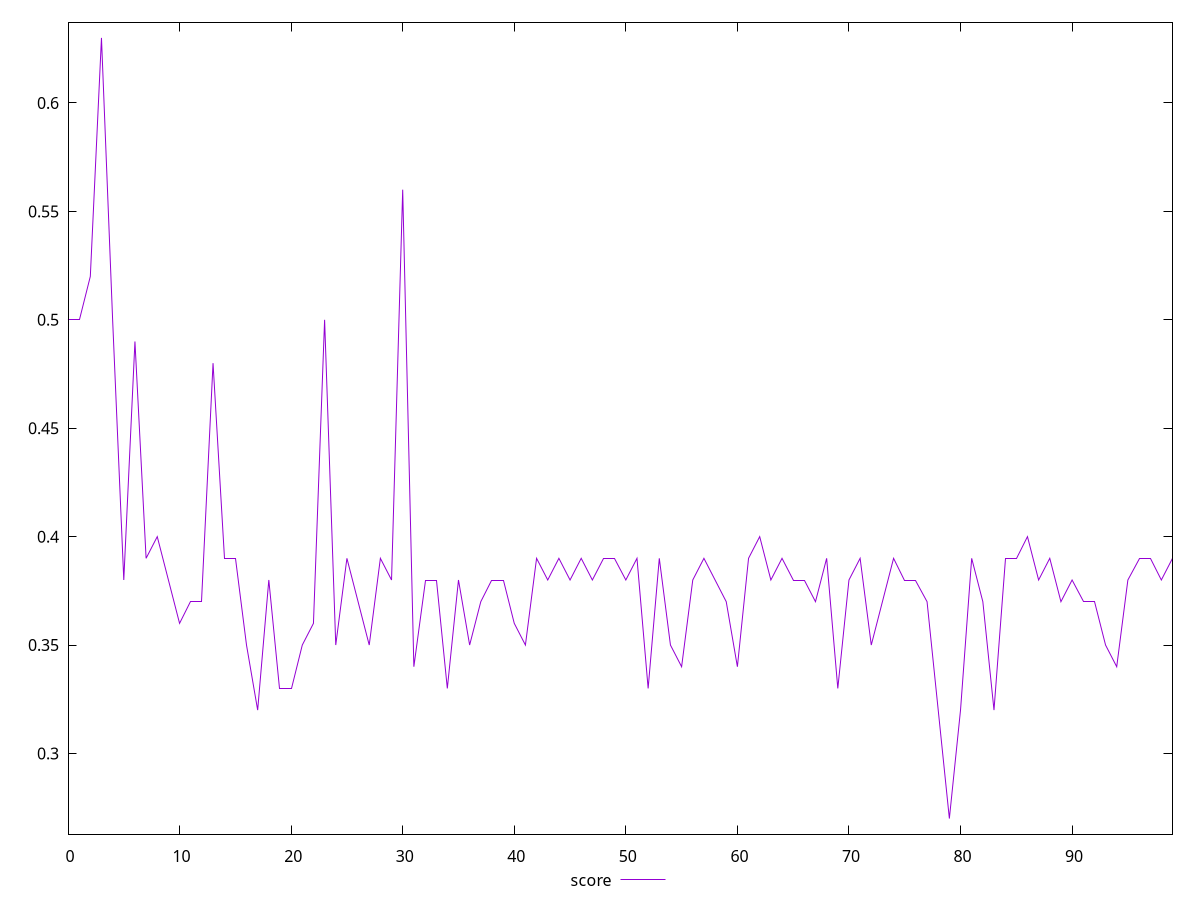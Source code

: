reset

$score <<EOF
0 0.5
1 0.5
2 0.52
3 0.63
4 0.5
5 0.38
6 0.49
7 0.39
8 0.4
9 0.38
10 0.36
11 0.37
12 0.37
13 0.48
14 0.39
15 0.39
16 0.35
17 0.32
18 0.38
19 0.33
20 0.33
21 0.35
22 0.36
23 0.5
24 0.35
25 0.39
26 0.37
27 0.35
28 0.39
29 0.38
30 0.56
31 0.34
32 0.38
33 0.38
34 0.33
35 0.38
36 0.35
37 0.37
38 0.38
39 0.38
40 0.36
41 0.35
42 0.39
43 0.38
44 0.39
45 0.38
46 0.39
47 0.38
48 0.39
49 0.39
50 0.38
51 0.39
52 0.33
53 0.39
54 0.35
55 0.34
56 0.38
57 0.39
58 0.38
59 0.37
60 0.34
61 0.39
62 0.4
63 0.38
64 0.39
65 0.38
66 0.38
67 0.37
68 0.39
69 0.33
70 0.38
71 0.39
72 0.35
73 0.37
74 0.39
75 0.38
76 0.38
77 0.37
78 0.32
79 0.27
80 0.32
81 0.39
82 0.37
83 0.32
84 0.39
85 0.39
86 0.4
87 0.38
88 0.39
89 0.37
90 0.38
91 0.37
92 0.37
93 0.35
94 0.34
95 0.38
96 0.39
97 0.39
98 0.38
99 0.39
EOF

set key outside below
set xrange [0:99]
set yrange [0.26280000000000003:0.6372]
set trange [0.26280000000000003:0.6372]
set terminal svg size 640, 500 enhanced background rgb 'white'
set output "reports/report_00028_2021-02-24T12-49-42.674Z/render-blocking-resources/samples/astro/score/values.svg"

plot $score title "score" with line

reset
